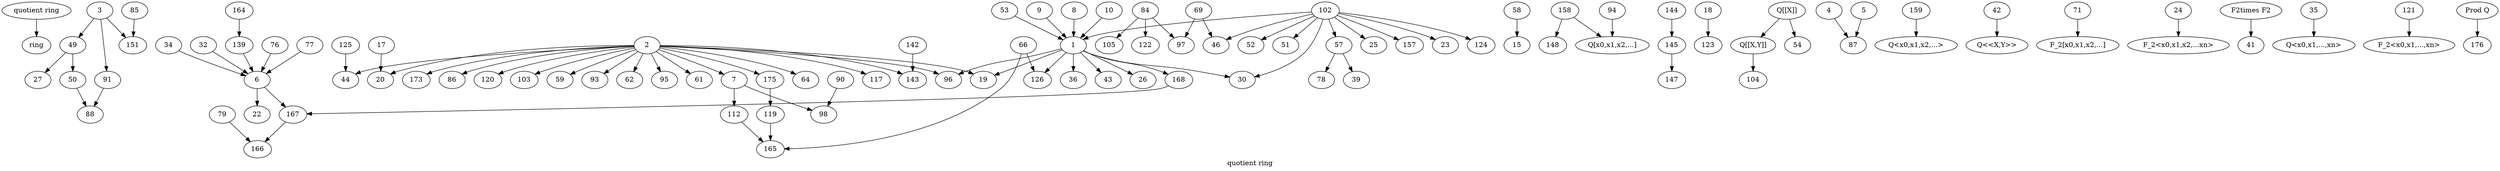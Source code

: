 digraph G {




  label = "quotient ring";
  "quotient ring" -> ring;
  // Existing
  49 -> 27
  53 -> 1
  79 -> 166
  90 -> 98
  119 -> 165
  164 -> 139
  168 -> 167
  175 -> 119

  // ADOPTED

  112 -> 165;
  49 -> 50;
  57 -> 78;
  58 -> 15; // modify 58 to be over Q
  91 -> 88;
  66 -> 165;
  69 -> 46;
  50 -> 88;
  7 -> 112;
  66 -> 126;
  84 -> 105;
  57 -> 39;
  158 -> 148;
  145 -> 147;
  125 -> 44;
  17 -> 20;
  142 -> 143; // specialize 142 and 143 to Q
  18 -> 123;
  139 -> 6;
  84 -> 122;
  6 -> 167;
  144 -> 145;
  84 -> 97;//specialize 97 to p=2
  69 -> 97;
  6 -> 22;
  76 -> 6;
  77 -> 6;
  167 -> 166;
  34 -> 6;
  32 -> 6;


  // PROPOSED
  1 -> 36;
  2 -> 7;
  2 -> 61;
  2 -> 64;
  2 -> 175;
  2 -> 117;
  3 -> 49;
  7 -> 98;
  2 -> 173;
  3 -> 151; // reals quotient of adeles of Q?
  85 -> 151; // 2-adic field quotient of adeles of Q?
  102 -> 25;
  102 -> 157;
  102 -> 23;
  102 -> 1;
  9 -> 1;
  8 -> 1;
  10 -> 1;
  102 -> 57;
  "Q[[X,Y]]"-> 104;
  "Q[[X]]" -> "Q[[X,Y]]";
  2 -> 44;
  4 -> 87;
  5 -> 87;
  2 -> 86;
  "Q[[X]]" -> 54//update 54 to Q
  102 -> 124;
  2 -> 120;
  102 -> 52;
  1 -> 168;
  159 -> "Q<x0,x1,x2,...>";
  2 -> 103;
  102 -> 51;
  1 -> 43;
  42 -> "Q<<X,Y>>"; //powerseries in noncommuting indeterminates
  2 -> 59;
  2 -> 93;
  1 -> 26;
  // make p=2 in Z/p^2 and then
  2 -> 62; //specialize 62 to Q
  94 -> "Q[x0,x1,x2,...]";// specialize 94 to Q
  158 -> "Q[x0,x1,x2,...]";

  71 -> "F_2[x0,x1,x2,...]";
  24 -> "F_2<x0,x1,x2,...xn>";
  1 -> 126;
  2 -> 20;
  "F2\times F2" -> 41;
  1 -> 19;
  2 -> 19;
  1 -> 30;
  102 -> 30;
  35 -> "Q<x0,x1,...,xn>";// specialize 35 to Q

  121 -> "F_2<x0,x1,...,xn>";//specialize 121 to F_2
  2 -> 143;
  "\Prod Q" -> 176;
  102 -> 46;
  1 -> 96;
  2 -> 96;
  2 -> 95;
  3 -> 91;


}